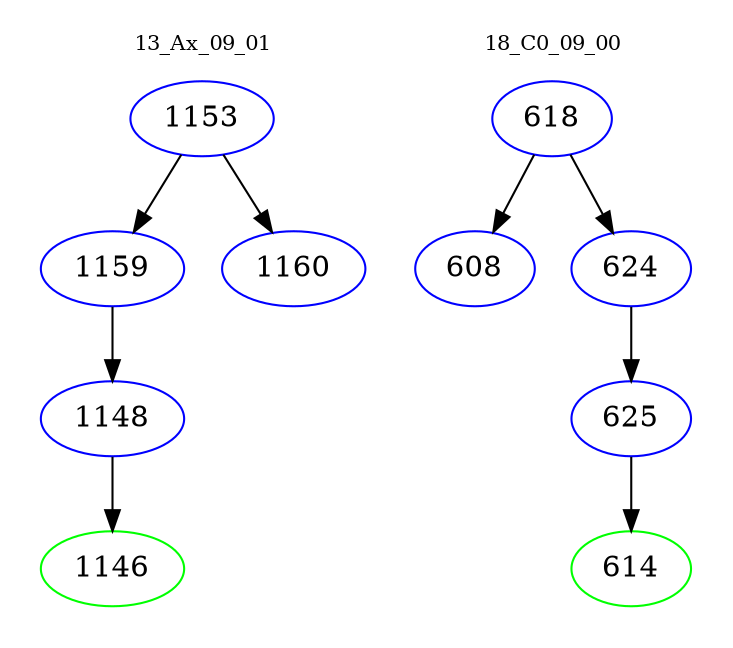 digraph{
subgraph cluster_0 {
color = white
label = "13_Ax_09_01";
fontsize=10;
T0_1153 [label="1153", color="blue"]
T0_1153 -> T0_1159 [color="black"]
T0_1159 [label="1159", color="blue"]
T0_1159 -> T0_1148 [color="black"]
T0_1148 [label="1148", color="blue"]
T0_1148 -> T0_1146 [color="black"]
T0_1146 [label="1146", color="green"]
T0_1153 -> T0_1160 [color="black"]
T0_1160 [label="1160", color="blue"]
}
subgraph cluster_1 {
color = white
label = "18_C0_09_00";
fontsize=10;
T1_618 [label="618", color="blue"]
T1_618 -> T1_608 [color="black"]
T1_608 [label="608", color="blue"]
T1_618 -> T1_624 [color="black"]
T1_624 [label="624", color="blue"]
T1_624 -> T1_625 [color="black"]
T1_625 [label="625", color="blue"]
T1_625 -> T1_614 [color="black"]
T1_614 [label="614", color="green"]
}
}
